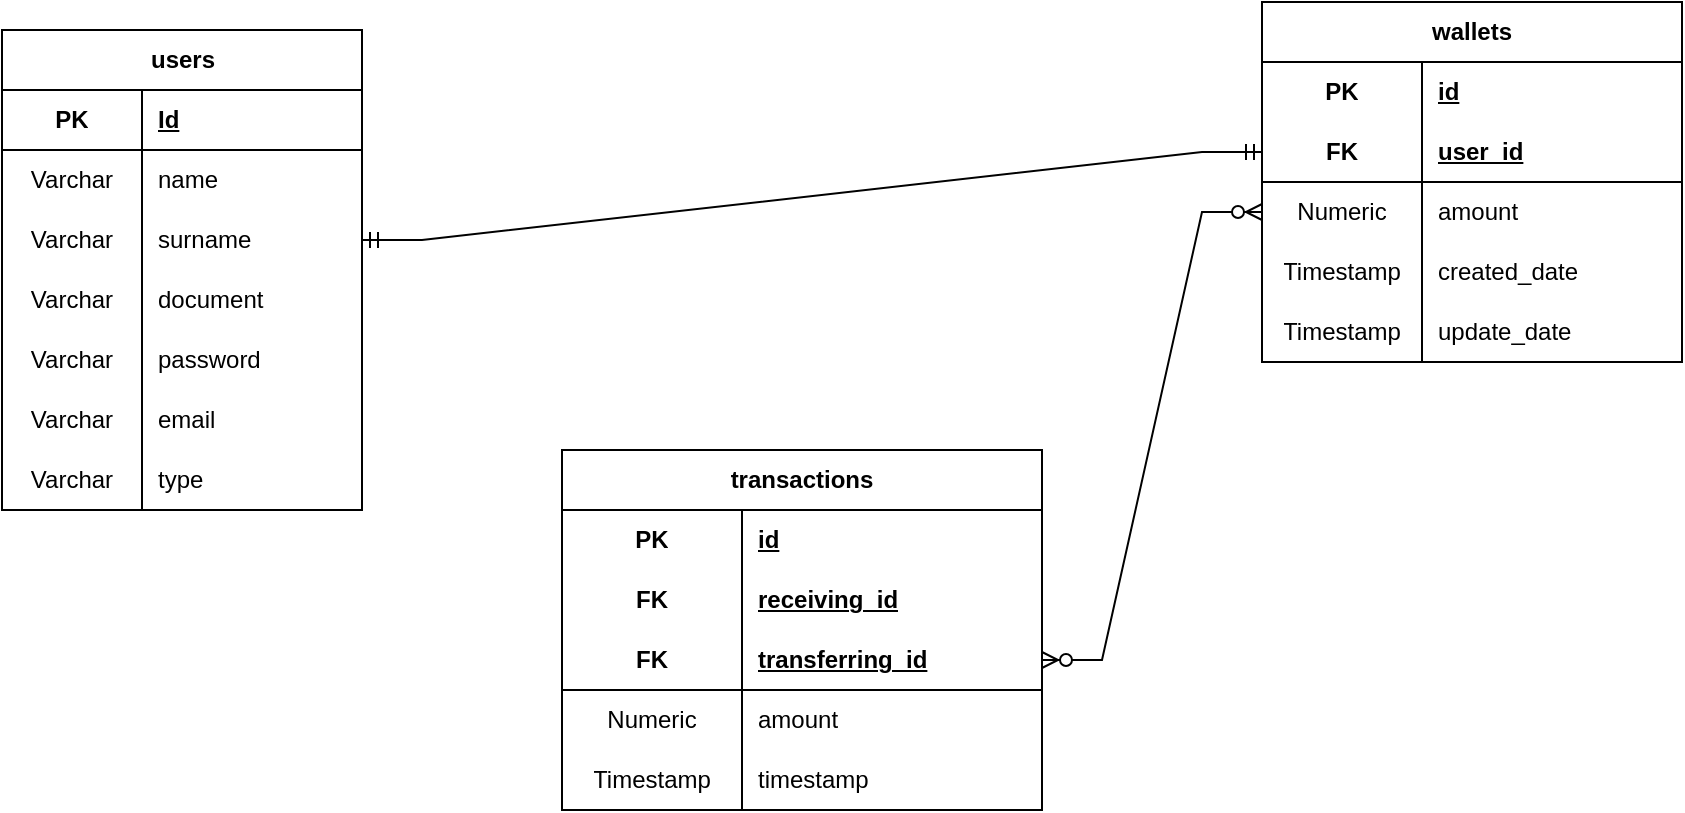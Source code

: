 <mxfile version="26.1.1" pages="3">
  <diagram name="Database Diagram" id="TgCz4Arb54YS2fyNA6YV">
    <mxGraphModel dx="1687" dy="984" grid="1" gridSize="10" guides="1" tooltips="1" connect="1" arrows="1" fold="1" page="1" pageScale="1" pageWidth="1169" pageHeight="827" math="0" shadow="0">
      <root>
        <mxCell id="0" />
        <mxCell id="1" parent="0" />
        <mxCell id="IUyqcLPPOXhA86GTSvAR-54" value="users" style="shape=table;startSize=30;container=1;collapsible=1;childLayout=tableLayout;fixedRows=1;rowLines=0;fontStyle=1;align=center;resizeLast=1;html=1;" parent="1" vertex="1">
          <mxGeometry x="150" y="234" width="180" height="240" as="geometry" />
        </mxCell>
        <mxCell id="IUyqcLPPOXhA86GTSvAR-55" value="" style="shape=tableRow;horizontal=0;startSize=0;swimlaneHead=0;swimlaneBody=0;fillColor=none;collapsible=0;dropTarget=0;points=[[0,0.5],[1,0.5]];portConstraint=eastwest;top=0;left=0;right=0;bottom=1;" parent="IUyqcLPPOXhA86GTSvAR-54" vertex="1">
          <mxGeometry y="30" width="180" height="30" as="geometry" />
        </mxCell>
        <mxCell id="IUyqcLPPOXhA86GTSvAR-56" value="PK" style="shape=partialRectangle;connectable=0;fillColor=none;top=0;left=0;bottom=0;right=0;fontStyle=1;overflow=hidden;whiteSpace=wrap;html=1;" parent="IUyqcLPPOXhA86GTSvAR-55" vertex="1">
          <mxGeometry width="70" height="30" as="geometry">
            <mxRectangle width="70" height="30" as="alternateBounds" />
          </mxGeometry>
        </mxCell>
        <mxCell id="IUyqcLPPOXhA86GTSvAR-57" value="Id" style="shape=partialRectangle;connectable=0;fillColor=none;top=0;left=0;bottom=0;right=0;align=left;spacingLeft=6;fontStyle=5;overflow=hidden;whiteSpace=wrap;html=1;" parent="IUyqcLPPOXhA86GTSvAR-55" vertex="1">
          <mxGeometry x="70" width="110" height="30" as="geometry">
            <mxRectangle width="110" height="30" as="alternateBounds" />
          </mxGeometry>
        </mxCell>
        <mxCell id="IUyqcLPPOXhA86GTSvAR-58" value="" style="shape=tableRow;horizontal=0;startSize=0;swimlaneHead=0;swimlaneBody=0;fillColor=none;collapsible=0;dropTarget=0;points=[[0,0.5],[1,0.5]];portConstraint=eastwest;top=0;left=0;right=0;bottom=0;" parent="IUyqcLPPOXhA86GTSvAR-54" vertex="1">
          <mxGeometry y="60" width="180" height="30" as="geometry" />
        </mxCell>
        <mxCell id="IUyqcLPPOXhA86GTSvAR-59" value="Varchar" style="shape=partialRectangle;connectable=0;fillColor=none;top=0;left=0;bottom=0;right=0;editable=1;overflow=hidden;whiteSpace=wrap;html=1;" parent="IUyqcLPPOXhA86GTSvAR-58" vertex="1">
          <mxGeometry width="70" height="30" as="geometry">
            <mxRectangle width="70" height="30" as="alternateBounds" />
          </mxGeometry>
        </mxCell>
        <mxCell id="IUyqcLPPOXhA86GTSvAR-60" value="name" style="shape=partialRectangle;connectable=0;fillColor=none;top=0;left=0;bottom=0;right=0;align=left;spacingLeft=6;overflow=hidden;whiteSpace=wrap;html=1;" parent="IUyqcLPPOXhA86GTSvAR-58" vertex="1">
          <mxGeometry x="70" width="110" height="30" as="geometry">
            <mxRectangle width="110" height="30" as="alternateBounds" />
          </mxGeometry>
        </mxCell>
        <mxCell id="IUyqcLPPOXhA86GTSvAR-61" value="" style="shape=tableRow;horizontal=0;startSize=0;swimlaneHead=0;swimlaneBody=0;fillColor=none;collapsible=0;dropTarget=0;points=[[0,0.5],[1,0.5]];portConstraint=eastwest;top=0;left=0;right=0;bottom=0;" parent="IUyqcLPPOXhA86GTSvAR-54" vertex="1">
          <mxGeometry y="90" width="180" height="30" as="geometry" />
        </mxCell>
        <mxCell id="IUyqcLPPOXhA86GTSvAR-62" value="Varchar" style="shape=partialRectangle;connectable=0;fillColor=none;top=0;left=0;bottom=0;right=0;editable=1;overflow=hidden;whiteSpace=wrap;html=1;" parent="IUyqcLPPOXhA86GTSvAR-61" vertex="1">
          <mxGeometry width="70" height="30" as="geometry">
            <mxRectangle width="70" height="30" as="alternateBounds" />
          </mxGeometry>
        </mxCell>
        <mxCell id="IUyqcLPPOXhA86GTSvAR-63" value="surname" style="shape=partialRectangle;connectable=0;fillColor=none;top=0;left=0;bottom=0;right=0;align=left;spacingLeft=6;overflow=hidden;whiteSpace=wrap;html=1;" parent="IUyqcLPPOXhA86GTSvAR-61" vertex="1">
          <mxGeometry x="70" width="110" height="30" as="geometry">
            <mxRectangle width="110" height="30" as="alternateBounds" />
          </mxGeometry>
        </mxCell>
        <mxCell id="IUyqcLPPOXhA86GTSvAR-64" value="" style="shape=tableRow;horizontal=0;startSize=0;swimlaneHead=0;swimlaneBody=0;fillColor=none;collapsible=0;dropTarget=0;points=[[0,0.5],[1,0.5]];portConstraint=eastwest;top=0;left=0;right=0;bottom=0;" parent="IUyqcLPPOXhA86GTSvAR-54" vertex="1">
          <mxGeometry y="120" width="180" height="30" as="geometry" />
        </mxCell>
        <mxCell id="IUyqcLPPOXhA86GTSvAR-65" value="Varchar" style="shape=partialRectangle;connectable=0;fillColor=none;top=0;left=0;bottom=0;right=0;editable=1;overflow=hidden;whiteSpace=wrap;html=1;" parent="IUyqcLPPOXhA86GTSvAR-64" vertex="1">
          <mxGeometry width="70" height="30" as="geometry">
            <mxRectangle width="70" height="30" as="alternateBounds" />
          </mxGeometry>
        </mxCell>
        <mxCell id="IUyqcLPPOXhA86GTSvAR-66" value="document" style="shape=partialRectangle;connectable=0;fillColor=none;top=0;left=0;bottom=0;right=0;align=left;spacingLeft=6;overflow=hidden;whiteSpace=wrap;html=1;" parent="IUyqcLPPOXhA86GTSvAR-64" vertex="1">
          <mxGeometry x="70" width="110" height="30" as="geometry">
            <mxRectangle width="110" height="30" as="alternateBounds" />
          </mxGeometry>
        </mxCell>
        <mxCell id="IUyqcLPPOXhA86GTSvAR-67" value="" style="shape=tableRow;horizontal=0;startSize=0;swimlaneHead=0;swimlaneBody=0;fillColor=none;collapsible=0;dropTarget=0;points=[[0,0.5],[1,0.5]];portConstraint=eastwest;top=0;left=0;right=0;bottom=0;" parent="IUyqcLPPOXhA86GTSvAR-54" vertex="1">
          <mxGeometry y="150" width="180" height="30" as="geometry" />
        </mxCell>
        <mxCell id="IUyqcLPPOXhA86GTSvAR-68" value="Varchar" style="shape=partialRectangle;connectable=0;fillColor=none;top=0;left=0;bottom=0;right=0;editable=1;overflow=hidden;whiteSpace=wrap;html=1;" parent="IUyqcLPPOXhA86GTSvAR-67" vertex="1">
          <mxGeometry width="70" height="30" as="geometry">
            <mxRectangle width="70" height="30" as="alternateBounds" />
          </mxGeometry>
        </mxCell>
        <mxCell id="IUyqcLPPOXhA86GTSvAR-69" value="password" style="shape=partialRectangle;connectable=0;fillColor=none;top=0;left=0;bottom=0;right=0;align=left;spacingLeft=6;overflow=hidden;whiteSpace=wrap;html=1;" parent="IUyqcLPPOXhA86GTSvAR-67" vertex="1">
          <mxGeometry x="70" width="110" height="30" as="geometry">
            <mxRectangle width="110" height="30" as="alternateBounds" />
          </mxGeometry>
        </mxCell>
        <mxCell id="IUyqcLPPOXhA86GTSvAR-70" value="" style="shape=tableRow;horizontal=0;startSize=0;swimlaneHead=0;swimlaneBody=0;fillColor=none;collapsible=0;dropTarget=0;points=[[0,0.5],[1,0.5]];portConstraint=eastwest;top=0;left=0;right=0;bottom=0;" parent="IUyqcLPPOXhA86GTSvAR-54" vertex="1">
          <mxGeometry y="180" width="180" height="30" as="geometry" />
        </mxCell>
        <mxCell id="IUyqcLPPOXhA86GTSvAR-71" value="Varchar" style="shape=partialRectangle;connectable=0;fillColor=none;top=0;left=0;bottom=0;right=0;editable=1;overflow=hidden;whiteSpace=wrap;html=1;" parent="IUyqcLPPOXhA86GTSvAR-70" vertex="1">
          <mxGeometry width="70" height="30" as="geometry">
            <mxRectangle width="70" height="30" as="alternateBounds" />
          </mxGeometry>
        </mxCell>
        <mxCell id="IUyqcLPPOXhA86GTSvAR-72" value="email" style="shape=partialRectangle;connectable=0;fillColor=none;top=0;left=0;bottom=0;right=0;align=left;spacingLeft=6;overflow=hidden;whiteSpace=wrap;html=1;" parent="IUyqcLPPOXhA86GTSvAR-70" vertex="1">
          <mxGeometry x="70" width="110" height="30" as="geometry">
            <mxRectangle width="110" height="30" as="alternateBounds" />
          </mxGeometry>
        </mxCell>
        <mxCell id="IUyqcLPPOXhA86GTSvAR-73" value="" style="shape=tableRow;horizontal=0;startSize=0;swimlaneHead=0;swimlaneBody=0;fillColor=none;collapsible=0;dropTarget=0;points=[[0,0.5],[1,0.5]];portConstraint=eastwest;top=0;left=0;right=0;bottom=0;" parent="IUyqcLPPOXhA86GTSvAR-54" vertex="1">
          <mxGeometry y="210" width="180" height="30" as="geometry" />
        </mxCell>
        <mxCell id="IUyqcLPPOXhA86GTSvAR-74" value="Varchar" style="shape=partialRectangle;connectable=0;fillColor=none;top=0;left=0;bottom=0;right=0;editable=1;overflow=hidden;whiteSpace=wrap;html=1;" parent="IUyqcLPPOXhA86GTSvAR-73" vertex="1">
          <mxGeometry width="70" height="30" as="geometry">
            <mxRectangle width="70" height="30" as="alternateBounds" />
          </mxGeometry>
        </mxCell>
        <mxCell id="IUyqcLPPOXhA86GTSvAR-75" value="type" style="shape=partialRectangle;connectable=0;fillColor=none;top=0;left=0;bottom=0;right=0;align=left;spacingLeft=6;overflow=hidden;whiteSpace=wrap;html=1;" parent="IUyqcLPPOXhA86GTSvAR-73" vertex="1">
          <mxGeometry x="70" width="110" height="30" as="geometry">
            <mxRectangle width="110" height="30" as="alternateBounds" />
          </mxGeometry>
        </mxCell>
        <mxCell id="IUyqcLPPOXhA86GTSvAR-96" value="" style="edgeStyle=entityRelationEdgeStyle;fontSize=12;html=1;endArrow=ERmandOne;startArrow=ERmandOne;rounded=0;entryX=0;entryY=0.5;entryDx=0;entryDy=0;exitX=1;exitY=0.5;exitDx=0;exitDy=0;" parent="1" source="IUyqcLPPOXhA86GTSvAR-61" target="X7OADCobuPT91Hh-h_-E-24" edge="1">
          <mxGeometry width="100" height="100" relative="1" as="geometry">
            <mxPoint x="400" y="434" as="sourcePoint" />
            <mxPoint x="750.0" y="279" as="targetPoint" />
          </mxGeometry>
        </mxCell>
        <mxCell id="IUyqcLPPOXhA86GTSvAR-97" value="" style="edgeStyle=entityRelationEdgeStyle;fontSize=12;html=1;endArrow=ERzeroToMany;endFill=1;startArrow=ERzeroToMany;rounded=0;exitX=1;exitY=0.5;exitDx=0;exitDy=0;entryX=0;entryY=0.5;entryDx=0;entryDy=0;" parent="1" source="X7OADCobuPT91Hh-h_-E-8" target="X7OADCobuPT91Hh-h_-E-27" edge="1">
          <mxGeometry width="100" height="100" relative="1" as="geometry">
            <mxPoint x="630.0" y="499.0" as="sourcePoint" />
            <mxPoint x="750.0" y="309.0" as="targetPoint" />
          </mxGeometry>
        </mxCell>
        <mxCell id="X7OADCobuPT91Hh-h_-E-4" value="transactions" style="shape=table;startSize=30;container=1;collapsible=1;childLayout=tableLayout;fixedRows=1;rowLines=0;fontStyle=1;align=center;resizeLast=1;html=1;whiteSpace=wrap;" vertex="1" parent="1">
          <mxGeometry x="430" y="444" width="240" height="180" as="geometry" />
        </mxCell>
        <mxCell id="X7OADCobuPT91Hh-h_-E-5" value="" style="shape=tableRow;horizontal=0;startSize=0;swimlaneHead=0;swimlaneBody=0;fillColor=none;collapsible=0;dropTarget=0;points=[[0,0.5],[1,0.5]];portConstraint=eastwest;top=0;left=0;right=0;bottom=0;html=1;" vertex="1" parent="X7OADCobuPT91Hh-h_-E-4">
          <mxGeometry y="30" width="240" height="30" as="geometry" />
        </mxCell>
        <mxCell id="X7OADCobuPT91Hh-h_-E-6" value="PK" style="shape=partialRectangle;connectable=0;fillColor=none;top=0;left=0;bottom=0;right=0;fontStyle=1;overflow=hidden;html=1;whiteSpace=wrap;" vertex="1" parent="X7OADCobuPT91Hh-h_-E-5">
          <mxGeometry width="90" height="30" as="geometry">
            <mxRectangle width="90" height="30" as="alternateBounds" />
          </mxGeometry>
        </mxCell>
        <mxCell id="X7OADCobuPT91Hh-h_-E-7" value="id" style="shape=partialRectangle;connectable=0;fillColor=none;top=0;left=0;bottom=0;right=0;align=left;spacingLeft=6;fontStyle=5;overflow=hidden;html=1;whiteSpace=wrap;" vertex="1" parent="X7OADCobuPT91Hh-h_-E-5">
          <mxGeometry x="90" width="150" height="30" as="geometry">
            <mxRectangle width="150" height="30" as="alternateBounds" />
          </mxGeometry>
        </mxCell>
        <mxCell id="X7OADCobuPT91Hh-h_-E-17" value="" style="shape=tableRow;horizontal=0;startSize=0;swimlaneHead=0;swimlaneBody=0;fillColor=none;collapsible=0;dropTarget=0;points=[[0,0.5],[1,0.5]];portConstraint=eastwest;top=0;left=0;right=0;bottom=0;html=1;" vertex="1" parent="X7OADCobuPT91Hh-h_-E-4">
          <mxGeometry y="60" width="240" height="30" as="geometry" />
        </mxCell>
        <mxCell id="X7OADCobuPT91Hh-h_-E-18" value="FK" style="shape=partialRectangle;connectable=0;fillColor=none;top=0;left=0;bottom=0;right=0;fontStyle=1;overflow=hidden;html=1;whiteSpace=wrap;" vertex="1" parent="X7OADCobuPT91Hh-h_-E-17">
          <mxGeometry width="90" height="30" as="geometry">
            <mxRectangle width="90" height="30" as="alternateBounds" />
          </mxGeometry>
        </mxCell>
        <mxCell id="X7OADCobuPT91Hh-h_-E-19" value="receiving_id" style="shape=partialRectangle;connectable=0;fillColor=none;top=0;left=0;bottom=0;right=0;align=left;spacingLeft=6;fontStyle=5;overflow=hidden;html=1;whiteSpace=wrap;" vertex="1" parent="X7OADCobuPT91Hh-h_-E-17">
          <mxGeometry x="90" width="150" height="30" as="geometry">
            <mxRectangle width="150" height="30" as="alternateBounds" />
          </mxGeometry>
        </mxCell>
        <mxCell id="X7OADCobuPT91Hh-h_-E-8" value="" style="shape=tableRow;horizontal=0;startSize=0;swimlaneHead=0;swimlaneBody=0;fillColor=none;collapsible=0;dropTarget=0;points=[[0,0.5],[1,0.5]];portConstraint=eastwest;top=0;left=0;right=0;bottom=1;html=1;" vertex="1" parent="X7OADCobuPT91Hh-h_-E-4">
          <mxGeometry y="90" width="240" height="30" as="geometry" />
        </mxCell>
        <mxCell id="X7OADCobuPT91Hh-h_-E-9" value="FK" style="shape=partialRectangle;connectable=0;fillColor=none;top=0;left=0;bottom=0;right=0;fontStyle=1;overflow=hidden;html=1;whiteSpace=wrap;" vertex="1" parent="X7OADCobuPT91Hh-h_-E-8">
          <mxGeometry width="90" height="30" as="geometry">
            <mxRectangle width="90" height="30" as="alternateBounds" />
          </mxGeometry>
        </mxCell>
        <mxCell id="X7OADCobuPT91Hh-h_-E-10" value="transferring_id" style="shape=partialRectangle;connectable=0;fillColor=none;top=0;left=0;bottom=0;right=0;align=left;spacingLeft=6;fontStyle=5;overflow=hidden;html=1;whiteSpace=wrap;" vertex="1" parent="X7OADCobuPT91Hh-h_-E-8">
          <mxGeometry x="90" width="150" height="30" as="geometry">
            <mxRectangle width="150" height="30" as="alternateBounds" />
          </mxGeometry>
        </mxCell>
        <mxCell id="X7OADCobuPT91Hh-h_-E-11" value="" style="shape=tableRow;horizontal=0;startSize=0;swimlaneHead=0;swimlaneBody=0;fillColor=none;collapsible=0;dropTarget=0;points=[[0,0.5],[1,0.5]];portConstraint=eastwest;top=0;left=0;right=0;bottom=0;html=1;" vertex="1" parent="X7OADCobuPT91Hh-h_-E-4">
          <mxGeometry y="120" width="240" height="30" as="geometry" />
        </mxCell>
        <mxCell id="X7OADCobuPT91Hh-h_-E-12" value="Numeric" style="shape=partialRectangle;connectable=0;fillColor=none;top=0;left=0;bottom=0;right=0;editable=1;overflow=hidden;html=1;whiteSpace=wrap;" vertex="1" parent="X7OADCobuPT91Hh-h_-E-11">
          <mxGeometry width="90" height="30" as="geometry">
            <mxRectangle width="90" height="30" as="alternateBounds" />
          </mxGeometry>
        </mxCell>
        <mxCell id="X7OADCobuPT91Hh-h_-E-13" value="amount" style="shape=partialRectangle;connectable=0;fillColor=none;top=0;left=0;bottom=0;right=0;align=left;spacingLeft=6;overflow=hidden;html=1;whiteSpace=wrap;" vertex="1" parent="X7OADCobuPT91Hh-h_-E-11">
          <mxGeometry x="90" width="150" height="30" as="geometry">
            <mxRectangle width="150" height="30" as="alternateBounds" />
          </mxGeometry>
        </mxCell>
        <mxCell id="X7OADCobuPT91Hh-h_-E-14" value="" style="shape=tableRow;horizontal=0;startSize=0;swimlaneHead=0;swimlaneBody=0;fillColor=none;collapsible=0;dropTarget=0;points=[[0,0.5],[1,0.5]];portConstraint=eastwest;top=0;left=0;right=0;bottom=0;html=1;" vertex="1" parent="X7OADCobuPT91Hh-h_-E-4">
          <mxGeometry y="150" width="240" height="30" as="geometry" />
        </mxCell>
        <mxCell id="X7OADCobuPT91Hh-h_-E-15" value="Timestamp" style="shape=partialRectangle;connectable=0;fillColor=none;top=0;left=0;bottom=0;right=0;editable=1;overflow=hidden;html=1;whiteSpace=wrap;" vertex="1" parent="X7OADCobuPT91Hh-h_-E-14">
          <mxGeometry width="90" height="30" as="geometry">
            <mxRectangle width="90" height="30" as="alternateBounds" />
          </mxGeometry>
        </mxCell>
        <mxCell id="X7OADCobuPT91Hh-h_-E-16" value="timestamp" style="shape=partialRectangle;connectable=0;fillColor=none;top=0;left=0;bottom=0;right=0;align=left;spacingLeft=6;overflow=hidden;html=1;whiteSpace=wrap;" vertex="1" parent="X7OADCobuPT91Hh-h_-E-14">
          <mxGeometry x="90" width="150" height="30" as="geometry">
            <mxRectangle width="150" height="30" as="alternateBounds" />
          </mxGeometry>
        </mxCell>
        <mxCell id="X7OADCobuPT91Hh-h_-E-20" value="wallets" style="shape=table;startSize=30;container=1;collapsible=1;childLayout=tableLayout;fixedRows=1;rowLines=0;fontStyle=1;align=center;resizeLast=1;html=1;whiteSpace=wrap;" vertex="1" parent="1">
          <mxGeometry x="780" y="220" width="210" height="180" as="geometry" />
        </mxCell>
        <mxCell id="X7OADCobuPT91Hh-h_-E-21" value="" style="shape=tableRow;horizontal=0;startSize=0;swimlaneHead=0;swimlaneBody=0;fillColor=none;collapsible=0;dropTarget=0;points=[[0,0.5],[1,0.5]];portConstraint=eastwest;top=0;left=0;right=0;bottom=0;html=1;" vertex="1" parent="X7OADCobuPT91Hh-h_-E-20">
          <mxGeometry y="30" width="210" height="30" as="geometry" />
        </mxCell>
        <mxCell id="X7OADCobuPT91Hh-h_-E-22" value="PK" style="shape=partialRectangle;connectable=0;fillColor=none;top=0;left=0;bottom=0;right=0;fontStyle=1;overflow=hidden;html=1;whiteSpace=wrap;" vertex="1" parent="X7OADCobuPT91Hh-h_-E-21">
          <mxGeometry width="80.0" height="30" as="geometry">
            <mxRectangle width="80.0" height="30" as="alternateBounds" />
          </mxGeometry>
        </mxCell>
        <mxCell id="X7OADCobuPT91Hh-h_-E-23" value="id" style="shape=partialRectangle;connectable=0;fillColor=none;top=0;left=0;bottom=0;right=0;align=left;spacingLeft=6;fontStyle=5;overflow=hidden;html=1;whiteSpace=wrap;" vertex="1" parent="X7OADCobuPT91Hh-h_-E-21">
          <mxGeometry x="80.0" width="130.0" height="30" as="geometry">
            <mxRectangle width="130.0" height="30" as="alternateBounds" />
          </mxGeometry>
        </mxCell>
        <mxCell id="X7OADCobuPT91Hh-h_-E-24" value="" style="shape=tableRow;horizontal=0;startSize=0;swimlaneHead=0;swimlaneBody=0;fillColor=none;collapsible=0;dropTarget=0;points=[[0,0.5],[1,0.5]];portConstraint=eastwest;top=0;left=0;right=0;bottom=1;html=1;" vertex="1" parent="X7OADCobuPT91Hh-h_-E-20">
          <mxGeometry y="60" width="210" height="30" as="geometry" />
        </mxCell>
        <mxCell id="X7OADCobuPT91Hh-h_-E-25" value="FK" style="shape=partialRectangle;connectable=0;fillColor=none;top=0;left=0;bottom=0;right=0;fontStyle=1;overflow=hidden;html=1;whiteSpace=wrap;" vertex="1" parent="X7OADCobuPT91Hh-h_-E-24">
          <mxGeometry width="80.0" height="30" as="geometry">
            <mxRectangle width="80.0" height="30" as="alternateBounds" />
          </mxGeometry>
        </mxCell>
        <mxCell id="X7OADCobuPT91Hh-h_-E-26" value="user_id" style="shape=partialRectangle;connectable=0;fillColor=none;top=0;left=0;bottom=0;right=0;align=left;spacingLeft=6;fontStyle=5;overflow=hidden;html=1;whiteSpace=wrap;" vertex="1" parent="X7OADCobuPT91Hh-h_-E-24">
          <mxGeometry x="80.0" width="130.0" height="30" as="geometry">
            <mxRectangle width="130.0" height="30" as="alternateBounds" />
          </mxGeometry>
        </mxCell>
        <mxCell id="X7OADCobuPT91Hh-h_-E-27" value="" style="shape=tableRow;horizontal=0;startSize=0;swimlaneHead=0;swimlaneBody=0;fillColor=none;collapsible=0;dropTarget=0;points=[[0,0.5],[1,0.5]];portConstraint=eastwest;top=0;left=0;right=0;bottom=0;html=1;" vertex="1" parent="X7OADCobuPT91Hh-h_-E-20">
          <mxGeometry y="90" width="210" height="30" as="geometry" />
        </mxCell>
        <mxCell id="X7OADCobuPT91Hh-h_-E-28" value="Numeric" style="shape=partialRectangle;connectable=0;fillColor=none;top=0;left=0;bottom=0;right=0;editable=1;overflow=hidden;html=1;whiteSpace=wrap;" vertex="1" parent="X7OADCobuPT91Hh-h_-E-27">
          <mxGeometry width="80.0" height="30" as="geometry">
            <mxRectangle width="80.0" height="30" as="alternateBounds" />
          </mxGeometry>
        </mxCell>
        <mxCell id="X7OADCobuPT91Hh-h_-E-29" value="amount" style="shape=partialRectangle;connectable=0;fillColor=none;top=0;left=0;bottom=0;right=0;align=left;spacingLeft=6;overflow=hidden;html=1;whiteSpace=wrap;" vertex="1" parent="X7OADCobuPT91Hh-h_-E-27">
          <mxGeometry x="80.0" width="130.0" height="30" as="geometry">
            <mxRectangle width="130.0" height="30" as="alternateBounds" />
          </mxGeometry>
        </mxCell>
        <mxCell id="X7OADCobuPT91Hh-h_-E-30" value="" style="shape=tableRow;horizontal=0;startSize=0;swimlaneHead=0;swimlaneBody=0;fillColor=none;collapsible=0;dropTarget=0;points=[[0,0.5],[1,0.5]];portConstraint=eastwest;top=0;left=0;right=0;bottom=0;html=1;" vertex="1" parent="X7OADCobuPT91Hh-h_-E-20">
          <mxGeometry y="120" width="210" height="30" as="geometry" />
        </mxCell>
        <mxCell id="X7OADCobuPT91Hh-h_-E-31" value="Timestamp" style="shape=partialRectangle;connectable=0;fillColor=none;top=0;left=0;bottom=0;right=0;editable=1;overflow=hidden;html=1;whiteSpace=wrap;" vertex="1" parent="X7OADCobuPT91Hh-h_-E-30">
          <mxGeometry width="80.0" height="30" as="geometry">
            <mxRectangle width="80.0" height="30" as="alternateBounds" />
          </mxGeometry>
        </mxCell>
        <mxCell id="X7OADCobuPT91Hh-h_-E-32" value="created_date" style="shape=partialRectangle;connectable=0;fillColor=none;top=0;left=0;bottom=0;right=0;align=left;spacingLeft=6;overflow=hidden;html=1;whiteSpace=wrap;" vertex="1" parent="X7OADCobuPT91Hh-h_-E-30">
          <mxGeometry x="80.0" width="130.0" height="30" as="geometry">
            <mxRectangle width="130.0" height="30" as="alternateBounds" />
          </mxGeometry>
        </mxCell>
        <mxCell id="X7OADCobuPT91Hh-h_-E-33" value="" style="shape=tableRow;horizontal=0;startSize=0;swimlaneHead=0;swimlaneBody=0;fillColor=none;collapsible=0;dropTarget=0;points=[[0,0.5],[1,0.5]];portConstraint=eastwest;top=0;left=0;right=0;bottom=0;html=1;" vertex="1" parent="X7OADCobuPT91Hh-h_-E-20">
          <mxGeometry y="150" width="210" height="30" as="geometry" />
        </mxCell>
        <mxCell id="X7OADCobuPT91Hh-h_-E-34" value="Timestamp" style="shape=partialRectangle;connectable=0;fillColor=none;top=0;left=0;bottom=0;right=0;editable=1;overflow=hidden;html=1;whiteSpace=wrap;" vertex="1" parent="X7OADCobuPT91Hh-h_-E-33">
          <mxGeometry width="80.0" height="30" as="geometry">
            <mxRectangle width="80.0" height="30" as="alternateBounds" />
          </mxGeometry>
        </mxCell>
        <mxCell id="X7OADCobuPT91Hh-h_-E-35" value="update_date" style="shape=partialRectangle;connectable=0;fillColor=none;top=0;left=0;bottom=0;right=0;align=left;spacingLeft=6;overflow=hidden;html=1;whiteSpace=wrap;" vertex="1" parent="X7OADCobuPT91Hh-h_-E-33">
          <mxGeometry x="80.0" width="130.0" height="30" as="geometry">
            <mxRectangle width="130.0" height="30" as="alternateBounds" />
          </mxGeometry>
        </mxCell>
      </root>
    </mxGraphModel>
  </diagram>
  <diagram id="jA-C3lPRXNsum8W1pp73" name="Cloud Diagram">
    <mxGraphModel dx="1434" dy="836" grid="1" gridSize="10" guides="1" tooltips="1" connect="1" arrows="1" fold="1" page="1" pageScale="1" pageWidth="1169" pageHeight="827" math="0" shadow="0">
      <root>
        <mxCell id="0" />
        <mxCell id="1" parent="0" />
        <mxCell id="LEWPMXq-6VWonhI-C2sJ-7" value="" style="rounded=1;arcSize=10;dashed=0;fillColor=none;gradientColor=none;strokeWidth=2;" vertex="1" parent="1">
          <mxGeometry x="480" y="240" width="600" height="360" as="geometry" />
        </mxCell>
        <mxCell id="LEWPMXq-6VWonhI-C2sJ-5" value="" style="rounded=1;arcSize=10;dashed=0;fillColor=none;gradientColor=none;strokeWidth=2;" vertex="1" parent="1">
          <mxGeometry x="360" y="120" width="770" height="560" as="geometry" />
        </mxCell>
        <mxCell id="jUI0g2TQqE-QUTjEE1jT-9" style="edgeStyle=orthogonalEdgeStyle;rounded=0;orthogonalLoop=1;jettySize=auto;html=1;" parent="1" source="jUI0g2TQqE-QUTjEE1jT-7" target="jUI0g2TQqE-QUTjEE1jT-5" edge="1">
          <mxGeometry relative="1" as="geometry" />
        </mxCell>
        <mxCell id="jUI0g2TQqE-QUTjEE1jT-7" value="" style="outlineConnect=0;dashed=0;verticalLabelPosition=bottom;verticalAlign=top;align=center;html=1;shape=mxgraph.aws3.internet_gateway;fillColor=#F58534;gradientColor=none;" parent="1" vertex="1">
          <mxGeometry x="450" y="378" width="69" height="72" as="geometry" />
        </mxCell>
        <mxCell id="jUI0g2TQqE-QUTjEE1jT-8" value="Internet&amp;nbsp; Gateway" style="text;html=1;align=center;verticalAlign=middle;whiteSpace=wrap;rounded=0;" parent="1" vertex="1">
          <mxGeometry x="429" y="454.5" width="108.5" height="30" as="geometry" />
        </mxCell>
        <mxCell id="jUI0g2TQqE-QUTjEE1jT-10" value="" style="group" parent="1" vertex="1" connectable="0">
          <mxGeometry x="620" y="367" width="76.5" height="129" as="geometry" />
        </mxCell>
        <mxCell id="jUI0g2TQqE-QUTjEE1jT-5" value="" style="outlineConnect=0;dashed=0;verticalLabelPosition=bottom;verticalAlign=top;align=center;html=1;shape=mxgraph.aws3.ec2;fillColor=#F58534;gradientColor=none;" parent="jUI0g2TQqE-QUTjEE1jT-10" vertex="1">
          <mxGeometry width="76.5" height="93" as="geometry" />
        </mxCell>
        <mxCell id="jUI0g2TQqE-QUTjEE1jT-6" value="EC2 Java Server" style="text;html=1;align=center;verticalAlign=middle;whiteSpace=wrap;rounded=0;" parent="jUI0g2TQqE-QUTjEE1jT-10" vertex="1">
          <mxGeometry x="8.25" y="99" width="60" height="30" as="geometry" />
        </mxCell>
        <mxCell id="jUI0g2TQqE-QUTjEE1jT-11" value="Amazon&lt;div&gt;RDS&lt;/div&gt;" style="outlineConnect=0;dashed=0;verticalLabelPosition=bottom;verticalAlign=top;align=center;html=1;shape=mxgraph.aws3.rds;fillColor=#2E73B8;gradientColor=none;" parent="1" vertex="1">
          <mxGeometry x="900" y="373.5" width="72" height="81" as="geometry" />
        </mxCell>
        <mxCell id="jUI0g2TQqE-QUTjEE1jT-12" style="edgeStyle=orthogonalEdgeStyle;rounded=0;orthogonalLoop=1;jettySize=auto;html=1;entryX=0;entryY=0.5;entryDx=0;entryDy=0;entryPerimeter=0;" parent="1" source="jUI0g2TQqE-QUTjEE1jT-5" target="jUI0g2TQqE-QUTjEE1jT-11" edge="1">
          <mxGeometry relative="1" as="geometry" />
        </mxCell>
        <mxCell id="jUI0g2TQqE-QUTjEE1jT-14" value="Write &amp;amp; Read" style="text;html=1;align=center;verticalAlign=middle;whiteSpace=wrap;rounded=0;" parent="1" vertex="1">
          <mxGeometry x="723" y="414" width="100" height="30" as="geometry" />
        </mxCell>
        <mxCell id="jUI0g2TQqE-QUTjEE1jT-15" value="1# Client" style="outlineConnect=0;dashed=0;verticalLabelPosition=bottom;verticalAlign=top;align=center;html=1;shape=mxgraph.aws3.management_console;fillColor=#D2D3D3;gradientColor=none;" parent="1" vertex="1">
          <mxGeometry x="80" y="253" width="63" height="63" as="geometry" />
        </mxCell>
        <mxCell id="jUI0g2TQqE-QUTjEE1jT-16" value="2# Client" style="outlineConnect=0;dashed=0;verticalLabelPosition=bottom;verticalAlign=top;align=center;html=1;shape=mxgraph.aws3.management_console;fillColor=#D2D3D3;gradientColor=none;" parent="1" vertex="1">
          <mxGeometry x="80" y="383" width="63" height="63" as="geometry" />
        </mxCell>
        <mxCell id="jUI0g2TQqE-QUTjEE1jT-17" value="3# Client" style="outlineConnect=0;dashed=0;verticalLabelPosition=bottom;verticalAlign=top;align=center;html=1;shape=mxgraph.aws3.management_console;fillColor=#D2D3D3;gradientColor=none;" parent="1" vertex="1">
          <mxGeometry x="80" y="511" width="63" height="63" as="geometry" />
        </mxCell>
        <mxCell id="jUI0g2TQqE-QUTjEE1jT-22" style="edgeStyle=orthogonalEdgeStyle;rounded=0;orthogonalLoop=1;jettySize=auto;html=1;entryX=0;entryY=0.5;entryDx=0;entryDy=0;entryPerimeter=0;" parent="1" source="jUI0g2TQqE-QUTjEE1jT-15" target="jUI0g2TQqE-QUTjEE1jT-7" edge="1">
          <mxGeometry relative="1" as="geometry" />
        </mxCell>
        <mxCell id="jUI0g2TQqE-QUTjEE1jT-23" style="edgeStyle=orthogonalEdgeStyle;rounded=0;orthogonalLoop=1;jettySize=auto;html=1;entryX=0;entryY=0.5;entryDx=0;entryDy=0;entryPerimeter=0;" parent="1" source="jUI0g2TQqE-QUTjEE1jT-16" target="jUI0g2TQqE-QUTjEE1jT-7" edge="1">
          <mxGeometry relative="1" as="geometry" />
        </mxCell>
        <mxCell id="jUI0g2TQqE-QUTjEE1jT-24" style="edgeStyle=orthogonalEdgeStyle;rounded=0;orthogonalLoop=1;jettySize=auto;html=1;entryX=0;entryY=0.5;entryDx=0;entryDy=0;entryPerimeter=0;" parent="1" source="jUI0g2TQqE-QUTjEE1jT-17" target="jUI0g2TQqE-QUTjEE1jT-7" edge="1">
          <mxGeometry relative="1" as="geometry" />
        </mxCell>
        <mxCell id="LEWPMXq-6VWonhI-C2sJ-6" value="" style="dashed=0;html=1;shape=mxgraph.aws3.cloud;fillColor=#F58536;gradientColor=none;dashed=0;" vertex="1" parent="1">
          <mxGeometry x="417.75" y="100" width="52" height="36" as="geometry" />
        </mxCell>
        <mxCell id="LEWPMXq-6VWonhI-C2sJ-8" value="" style="dashed=0;html=1;shape=mxgraph.aws3.virtual_private_cloud;fillColor=#F58536;gradientColor=none;dashed=0;" vertex="1" parent="1">
          <mxGeometry x="500" y="220" width="52" height="36" as="geometry" />
        </mxCell>
        <mxCell id="LEWPMXq-6VWonhI-C2sJ-11" value="" style="group" vertex="1" connectable="0" parent="1">
          <mxGeometry x="836" y="277" width="200" height="243" as="geometry" />
        </mxCell>
        <mxCell id="LEWPMXq-6VWonhI-C2sJ-4" value="" style="group" vertex="1" connectable="0" parent="LEWPMXq-6VWonhI-C2sJ-11">
          <mxGeometry y="21" width="200" height="222" as="geometry" />
        </mxCell>
        <mxCell id="LEWPMXq-6VWonhI-C2sJ-2" value="" style="rounded=1;arcSize=10;dashed=0;fillColor=none;gradientColor=none;strokeWidth=2;" vertex="1" parent="LEWPMXq-6VWonhI-C2sJ-4">
          <mxGeometry y="22" width="200" height="200" as="geometry" />
        </mxCell>
        <mxCell id="LEWPMXq-6VWonhI-C2sJ-3" value="" style="dashed=0;html=1;shape=mxgraph.aws3.permissions;fillColor=#D9A741;gradientColor=none;dashed=0;" vertex="1" parent="LEWPMXq-6VWonhI-C2sJ-4">
          <mxGeometry x="24" width="30" height="35" as="geometry" />
        </mxCell>
        <mxCell id="LEWPMXq-6VWonhI-C2sJ-10" value="VPC Subnet" style="text;html=1;align=center;verticalAlign=middle;whiteSpace=wrap;rounded=0;" vertex="1" parent="LEWPMXq-6VWonhI-C2sJ-11">
          <mxGeometry width="90" height="30" as="geometry" />
        </mxCell>
      </root>
    </mxGraphModel>
  </diagram>
  <diagram id="3g_uDx4h7Xl3ol3exrMS" name="Class Diagram">
    <mxGraphModel dx="1434" dy="836" grid="1" gridSize="10" guides="1" tooltips="1" connect="1" arrows="1" fold="1" page="1" pageScale="1" pageWidth="1169" pageHeight="827" math="0" shadow="0">
      <root>
        <mxCell id="0" />
        <mxCell id="1" parent="0" />
        <mxCell id="jBVaFfFvBHivdvucn1zx-57" value="UserEntity" style="swimlane;fontStyle=0;childLayout=stackLayout;horizontal=1;startSize=26;fillColor=none;horizontalStack=0;resizeParent=1;resizeParentMax=0;resizeLast=0;collapsible=1;marginBottom=0;whiteSpace=wrap;html=1;" vertex="1" parent="1">
          <mxGeometry x="120" y="160" width="160" height="208" as="geometry" />
        </mxCell>
        <mxCell id="jBVaFfFvBHivdvucn1zx-58" value="+ id: Long" style="text;strokeColor=none;fillColor=none;align=left;verticalAlign=top;spacingLeft=4;spacingRight=4;overflow=hidden;rotatable=0;points=[[0,0.5],[1,0.5]];portConstraint=eastwest;whiteSpace=wrap;html=1;" vertex="1" parent="jBVaFfFvBHivdvucn1zx-57">
          <mxGeometry y="26" width="160" height="26" as="geometry" />
        </mxCell>
        <mxCell id="jBVaFfFvBHivdvucn1zx-59" value="+ name: String" style="text;strokeColor=none;fillColor=none;align=left;verticalAlign=top;spacingLeft=4;spacingRight=4;overflow=hidden;rotatable=0;points=[[0,0.5],[1,0.5]];portConstraint=eastwest;whiteSpace=wrap;html=1;" vertex="1" parent="jBVaFfFvBHivdvucn1zx-57">
          <mxGeometry y="52" width="160" height="26" as="geometry" />
        </mxCell>
        <mxCell id="jBVaFfFvBHivdvucn1zx-60" value="+ surname: String" style="text;strokeColor=none;fillColor=none;align=left;verticalAlign=top;spacingLeft=4;spacingRight=4;overflow=hidden;rotatable=0;points=[[0,0.5],[1,0.5]];portConstraint=eastwest;whiteSpace=wrap;html=1;" vertex="1" parent="jBVaFfFvBHivdvucn1zx-57">
          <mxGeometry y="78" width="160" height="26" as="geometry" />
        </mxCell>
        <mxCell id="jBVaFfFvBHivdvucn1zx-61" value="+ document: String" style="text;strokeColor=none;fillColor=none;align=left;verticalAlign=top;spacingLeft=4;spacingRight=4;overflow=hidden;rotatable=0;points=[[0,0.5],[1,0.5]];portConstraint=eastwest;whiteSpace=wrap;html=1;" vertex="1" parent="jBVaFfFvBHivdvucn1zx-57">
          <mxGeometry y="104" width="160" height="26" as="geometry" />
        </mxCell>
        <mxCell id="jBVaFfFvBHivdvucn1zx-62" value="+ password: String" style="text;strokeColor=none;fillColor=none;align=left;verticalAlign=top;spacingLeft=4;spacingRight=4;overflow=hidden;rotatable=0;points=[[0,0.5],[1,0.5]];portConstraint=eastwest;whiteSpace=wrap;html=1;" vertex="1" parent="jBVaFfFvBHivdvucn1zx-57">
          <mxGeometry y="130" width="160" height="26" as="geometry" />
        </mxCell>
        <mxCell id="jBVaFfFvBHivdvucn1zx-63" value="+ email: String" style="text;strokeColor=none;fillColor=none;align=left;verticalAlign=top;spacingLeft=4;spacingRight=4;overflow=hidden;rotatable=0;points=[[0,0.5],[1,0.5]];portConstraint=eastwest;whiteSpace=wrap;html=1;" vertex="1" parent="jBVaFfFvBHivdvucn1zx-57">
          <mxGeometry y="156" width="160" height="26" as="geometry" />
        </mxCell>
        <mxCell id="jBVaFfFvBHivdvucn1zx-64" value="+ type: String" style="text;strokeColor=none;fillColor=none;align=left;verticalAlign=top;spacingLeft=4;spacingRight=4;overflow=hidden;rotatable=0;points=[[0,0.5],[1,0.5]];portConstraint=eastwest;whiteSpace=wrap;html=1;" vertex="1" parent="jBVaFfFvBHivdvucn1zx-57">
          <mxGeometry y="182" width="160" height="26" as="geometry" />
        </mxCell>
        <mxCell id="jBVaFfFvBHivdvucn1zx-65" value="WalletEntity" style="swimlane;fontStyle=0;childLayout=stackLayout;horizontal=1;startSize=26;fillColor=none;horizontalStack=0;resizeParent=1;resizeParentMax=0;resizeLast=0;collapsible=1;marginBottom=0;whiteSpace=wrap;html=1;" vertex="1" parent="1">
          <mxGeometry x="400" y="160" width="280" height="208" as="geometry" />
        </mxCell>
        <mxCell id="jBVaFfFvBHivdvucn1zx-66" value="+ id: Long" style="text;strokeColor=none;fillColor=none;align=left;verticalAlign=top;spacingLeft=4;spacingRight=4;overflow=hidden;rotatable=0;points=[[0,0.5],[1,0.5]];portConstraint=eastwest;whiteSpace=wrap;html=1;" vertex="1" parent="jBVaFfFvBHivdvucn1zx-65">
          <mxGeometry y="26" width="280" height="26" as="geometry" />
        </mxCell>
        <mxCell id="jBVaFfFvBHivdvucn1zx-67" value="+ amount: BigDecimal" style="text;strokeColor=none;fillColor=none;align=left;verticalAlign=top;spacingLeft=4;spacingRight=4;overflow=hidden;rotatable=0;points=[[0,0.5],[1,0.5]];portConstraint=eastwest;whiteSpace=wrap;html=1;" vertex="1" parent="jBVaFfFvBHivdvucn1zx-65">
          <mxGeometry y="52" width="280" height="26" as="geometry" />
        </mxCell>
        <mxCell id="jBVaFfFvBHivdvucn1zx-68" value="+ createdDate: LocalDateTime" style="text;strokeColor=none;fillColor=none;align=left;verticalAlign=top;spacingLeft=4;spacingRight=4;overflow=hidden;rotatable=0;points=[[0,0.5],[1,0.5]];portConstraint=eastwest;whiteSpace=wrap;html=1;" vertex="1" parent="jBVaFfFvBHivdvucn1zx-65">
          <mxGeometry y="78" width="280" height="26" as="geometry" />
        </mxCell>
        <mxCell id="jBVaFfFvBHivdvucn1zx-69" value="+ updateDate: LocalDateTime" style="text;strokeColor=none;fillColor=none;align=left;verticalAlign=top;spacingLeft=4;spacingRight=4;overflow=hidden;rotatable=0;points=[[0,0.5],[1,0.5]];portConstraint=eastwest;whiteSpace=wrap;html=1;" vertex="1" parent="jBVaFfFvBHivdvucn1zx-65">
          <mxGeometry y="104" width="280" height="26" as="geometry" />
        </mxCell>
        <mxCell id="jBVaFfFvBHivdvucn1zx-70" value="+ user: User&lt;span style=&quot;text-align: center;&quot;&gt;Entity&lt;/span&gt;" style="text;strokeColor=none;fillColor=none;align=left;verticalAlign=top;spacingLeft=4;spacingRight=4;overflow=hidden;rotatable=0;points=[[0,0.5],[1,0.5]];portConstraint=eastwest;whiteSpace=wrap;html=1;" vertex="1" parent="jBVaFfFvBHivdvucn1zx-65">
          <mxGeometry y="130" width="280" height="26" as="geometry" />
        </mxCell>
        <mxCell id="jBVaFfFvBHivdvucn1zx-71" value="+ transferring: Transaction&lt;span style=&quot;text-align: center;&quot;&gt;Entity&lt;/span&gt;" style="text;strokeColor=none;fillColor=none;align=left;verticalAlign=top;spacingLeft=4;spacingRight=4;overflow=hidden;rotatable=0;points=[[0,0.5],[1,0.5]];portConstraint=eastwest;whiteSpace=wrap;html=1;" vertex="1" parent="jBVaFfFvBHivdvucn1zx-65">
          <mxGeometry y="156" width="280" height="26" as="geometry" />
        </mxCell>
        <mxCell id="jBVaFfFvBHivdvucn1zx-72" value="+ receiving: Transaction&lt;span style=&quot;text-align: center;&quot;&gt;Entity&lt;/span&gt;" style="text;strokeColor=none;fillColor=none;align=left;verticalAlign=top;spacingLeft=4;spacingRight=4;overflow=hidden;rotatable=0;points=[[0,0.5],[1,0.5]];portConstraint=eastwest;whiteSpace=wrap;html=1;" vertex="1" parent="jBVaFfFvBHivdvucn1zx-65">
          <mxGeometry y="182" width="280" height="26" as="geometry" />
        </mxCell>
        <mxCell id="jBVaFfFvBHivdvucn1zx-73" value="TransactionEntity" style="swimlane;fontStyle=0;childLayout=stackLayout;horizontal=1;startSize=26;fillColor=none;horizontalStack=0;resizeParent=1;resizeParentMax=0;resizeLast=0;collapsible=1;marginBottom=0;whiteSpace=wrap;html=1;" vertex="1" parent="1">
          <mxGeometry x="760" y="160" width="280" height="156" as="geometry" />
        </mxCell>
        <mxCell id="jBVaFfFvBHivdvucn1zx-74" value="+ id: Long" style="text;strokeColor=none;fillColor=none;align=left;verticalAlign=top;spacingLeft=4;spacingRight=4;overflow=hidden;rotatable=0;points=[[0,0.5],[1,0.5]];portConstraint=eastwest;whiteSpace=wrap;html=1;" vertex="1" parent="jBVaFfFvBHivdvucn1zx-73">
          <mxGeometry y="26" width="280" height="26" as="geometry" />
        </mxCell>
        <mxCell id="jBVaFfFvBHivdvucn1zx-75" value="+ amount: BigDecimal" style="text;strokeColor=none;fillColor=none;align=left;verticalAlign=top;spacingLeft=4;spacingRight=4;overflow=hidden;rotatable=0;points=[[0,0.5],[1,0.5]];portConstraint=eastwest;whiteSpace=wrap;html=1;" vertex="1" parent="jBVaFfFvBHivdvucn1zx-73">
          <mxGeometry y="52" width="280" height="26" as="geometry" />
        </mxCell>
        <mxCell id="jBVaFfFvBHivdvucn1zx-76" value="+ timestamp: LocalDateTime" style="text;strokeColor=none;fillColor=none;align=left;verticalAlign=top;spacingLeft=4;spacingRight=4;overflow=hidden;rotatable=0;points=[[0,0.5],[1,0.5]];portConstraint=eastwest;whiteSpace=wrap;html=1;" vertex="1" parent="jBVaFfFvBHivdvucn1zx-73">
          <mxGeometry y="78" width="280" height="26" as="geometry" />
        </mxCell>
        <mxCell id="jBVaFfFvBHivdvucn1zx-79" value="+ transferring: Wallet&lt;span style=&quot;text-align: center;&quot;&gt;Entity&lt;/span&gt;" style="text;strokeColor=none;fillColor=none;align=left;verticalAlign=top;spacingLeft=4;spacingRight=4;overflow=hidden;rotatable=0;points=[[0,0.5],[1,0.5]];portConstraint=eastwest;whiteSpace=wrap;html=1;" vertex="1" parent="jBVaFfFvBHivdvucn1zx-73">
          <mxGeometry y="104" width="280" height="26" as="geometry" />
        </mxCell>
        <mxCell id="jBVaFfFvBHivdvucn1zx-80" value="+ receiving: Wallet&lt;span style=&quot;text-align: center;&quot;&gt;Entity&lt;/span&gt;" style="text;strokeColor=none;fillColor=none;align=left;verticalAlign=top;spacingLeft=4;spacingRight=4;overflow=hidden;rotatable=0;points=[[0,0.5],[1,0.5]];portConstraint=eastwest;whiteSpace=wrap;html=1;" vertex="1" parent="jBVaFfFvBHivdvucn1zx-73">
          <mxGeometry y="130" width="280" height="26" as="geometry" />
        </mxCell>
      </root>
    </mxGraphModel>
  </diagram>
</mxfile>
